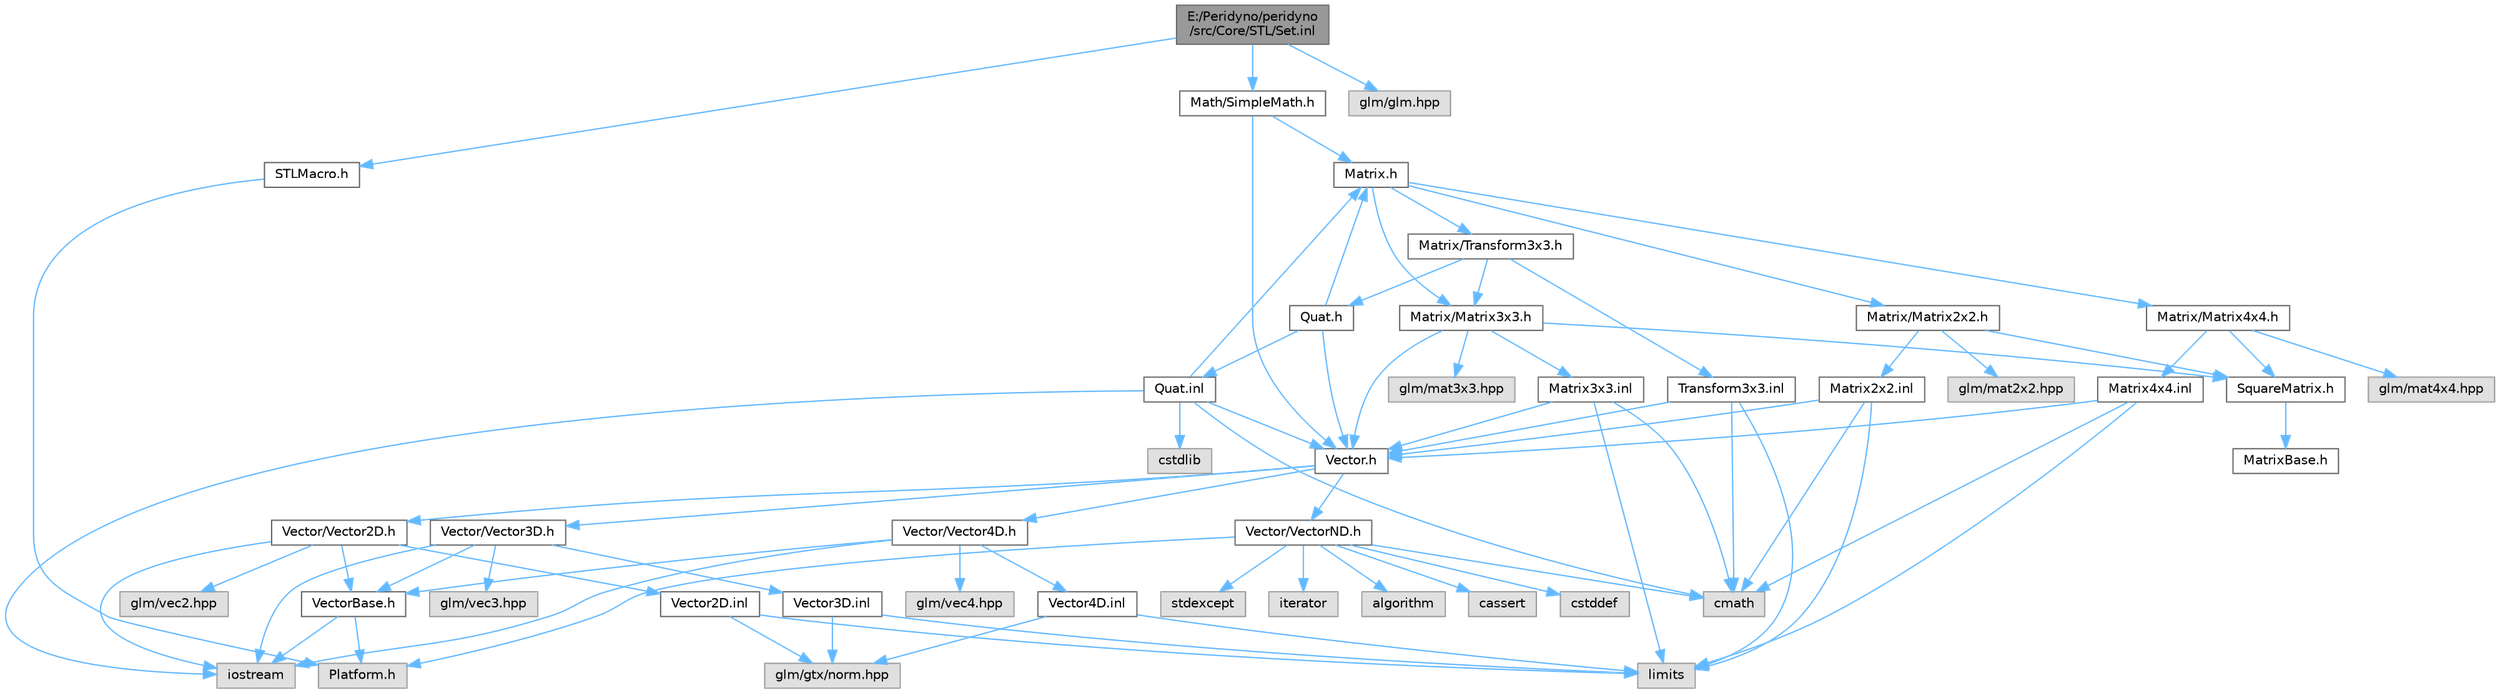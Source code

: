digraph "E:/Peridyno/peridyno/src/Core/STL/Set.inl"
{
 // LATEX_PDF_SIZE
  bgcolor="transparent";
  edge [fontname=Helvetica,fontsize=10,labelfontname=Helvetica,labelfontsize=10];
  node [fontname=Helvetica,fontsize=10,shape=box,height=0.2,width=0.4];
  Node1 [id="Node000001",label="E:/Peridyno/peridyno\l/src/Core/STL/Set.inl",height=0.2,width=0.4,color="gray40", fillcolor="grey60", style="filled", fontcolor="black",tooltip=" "];
  Node1 -> Node2 [id="edge1_Node000001_Node000002",color="steelblue1",style="solid",tooltip=" "];
  Node2 [id="Node000002",label="STLMacro.h",height=0.2,width=0.4,color="grey40", fillcolor="white", style="filled",URL="$_s_t_l_macro_8h.html",tooltip=" "];
  Node2 -> Node3 [id="edge2_Node000002_Node000003",color="steelblue1",style="solid",tooltip=" "];
  Node3 [id="Node000003",label="Platform.h",height=0.2,width=0.4,color="grey60", fillcolor="#E0E0E0", style="filled",tooltip=" "];
  Node1 -> Node4 [id="edge3_Node000001_Node000004",color="steelblue1",style="solid",tooltip=" "];
  Node4 [id="Node000004",label="Math/SimpleMath.h",height=0.2,width=0.4,color="grey40", fillcolor="white", style="filled",URL="$_simple_math_8h.html",tooltip=" "];
  Node4 -> Node5 [id="edge4_Node000004_Node000005",color="steelblue1",style="solid",tooltip=" "];
  Node5 [id="Node000005",label="Vector.h",height=0.2,width=0.4,color="grey40", fillcolor="white", style="filled",URL="$_vector_8h.html",tooltip=" "];
  Node5 -> Node6 [id="edge5_Node000005_Node000006",color="steelblue1",style="solid",tooltip=" "];
  Node6 [id="Node000006",label="Vector/Vector2D.h",height=0.2,width=0.4,color="grey40", fillcolor="white", style="filled",URL="$_vector2_d_8h.html",tooltip=" "];
  Node6 -> Node7 [id="edge6_Node000006_Node000007",color="steelblue1",style="solid",tooltip=" "];
  Node7 [id="Node000007",label="glm/vec2.hpp",height=0.2,width=0.4,color="grey60", fillcolor="#E0E0E0", style="filled",tooltip=" "];
  Node6 -> Node8 [id="edge7_Node000006_Node000008",color="steelblue1",style="solid",tooltip=" "];
  Node8 [id="Node000008",label="iostream",height=0.2,width=0.4,color="grey60", fillcolor="#E0E0E0", style="filled",tooltip=" "];
  Node6 -> Node9 [id="edge8_Node000006_Node000009",color="steelblue1",style="solid",tooltip=" "];
  Node9 [id="Node000009",label="VectorBase.h",height=0.2,width=0.4,color="grey40", fillcolor="white", style="filled",URL="$_vector_base_8h.html",tooltip=" "];
  Node9 -> Node8 [id="edge9_Node000009_Node000008",color="steelblue1",style="solid",tooltip=" "];
  Node9 -> Node3 [id="edge10_Node000009_Node000003",color="steelblue1",style="solid",tooltip=" "];
  Node6 -> Node10 [id="edge11_Node000006_Node000010",color="steelblue1",style="solid",tooltip=" "];
  Node10 [id="Node000010",label="Vector2D.inl",height=0.2,width=0.4,color="grey40", fillcolor="white", style="filled",URL="$_vector2_d_8inl.html",tooltip=" "];
  Node10 -> Node11 [id="edge12_Node000010_Node000011",color="steelblue1",style="solid",tooltip=" "];
  Node11 [id="Node000011",label="limits",height=0.2,width=0.4,color="grey60", fillcolor="#E0E0E0", style="filled",tooltip=" "];
  Node10 -> Node12 [id="edge13_Node000010_Node000012",color="steelblue1",style="solid",tooltip=" "];
  Node12 [id="Node000012",label="glm/gtx/norm.hpp",height=0.2,width=0.4,color="grey60", fillcolor="#E0E0E0", style="filled",tooltip=" "];
  Node5 -> Node13 [id="edge14_Node000005_Node000013",color="steelblue1",style="solid",tooltip=" "];
  Node13 [id="Node000013",label="Vector/Vector3D.h",height=0.2,width=0.4,color="grey40", fillcolor="white", style="filled",URL="$_vector3_d_8h.html",tooltip=" "];
  Node13 -> Node14 [id="edge15_Node000013_Node000014",color="steelblue1",style="solid",tooltip=" "];
  Node14 [id="Node000014",label="glm/vec3.hpp",height=0.2,width=0.4,color="grey60", fillcolor="#E0E0E0", style="filled",tooltip=" "];
  Node13 -> Node8 [id="edge16_Node000013_Node000008",color="steelblue1",style="solid",tooltip=" "];
  Node13 -> Node9 [id="edge17_Node000013_Node000009",color="steelblue1",style="solid",tooltip=" "];
  Node13 -> Node15 [id="edge18_Node000013_Node000015",color="steelblue1",style="solid",tooltip=" "];
  Node15 [id="Node000015",label="Vector3D.inl",height=0.2,width=0.4,color="grey40", fillcolor="white", style="filled",URL="$_vector3_d_8inl.html",tooltip=" "];
  Node15 -> Node11 [id="edge19_Node000015_Node000011",color="steelblue1",style="solid",tooltip=" "];
  Node15 -> Node12 [id="edge20_Node000015_Node000012",color="steelblue1",style="solid",tooltip=" "];
  Node5 -> Node16 [id="edge21_Node000005_Node000016",color="steelblue1",style="solid",tooltip=" "];
  Node16 [id="Node000016",label="Vector/Vector4D.h",height=0.2,width=0.4,color="grey40", fillcolor="white", style="filled",URL="$_vector4_d_8h.html",tooltip=" "];
  Node16 -> Node17 [id="edge22_Node000016_Node000017",color="steelblue1",style="solid",tooltip=" "];
  Node17 [id="Node000017",label="glm/vec4.hpp",height=0.2,width=0.4,color="grey60", fillcolor="#E0E0E0", style="filled",tooltip=" "];
  Node16 -> Node8 [id="edge23_Node000016_Node000008",color="steelblue1",style="solid",tooltip=" "];
  Node16 -> Node9 [id="edge24_Node000016_Node000009",color="steelblue1",style="solid",tooltip=" "];
  Node16 -> Node18 [id="edge25_Node000016_Node000018",color="steelblue1",style="solid",tooltip=" "];
  Node18 [id="Node000018",label="Vector4D.inl",height=0.2,width=0.4,color="grey40", fillcolor="white", style="filled",URL="$_vector4_d_8inl.html",tooltip=" "];
  Node18 -> Node11 [id="edge26_Node000018_Node000011",color="steelblue1",style="solid",tooltip=" "];
  Node18 -> Node12 [id="edge27_Node000018_Node000012",color="steelblue1",style="solid",tooltip=" "];
  Node5 -> Node19 [id="edge28_Node000005_Node000019",color="steelblue1",style="solid",tooltip=" "];
  Node19 [id="Node000019",label="Vector/VectorND.h",height=0.2,width=0.4,color="grey40", fillcolor="white", style="filled",URL="$_vector_n_d_8h.html",tooltip=" "];
  Node19 -> Node20 [id="edge29_Node000019_Node000020",color="steelblue1",style="solid",tooltip=" "];
  Node20 [id="Node000020",label="cstddef",height=0.2,width=0.4,color="grey60", fillcolor="#E0E0E0", style="filled",tooltip=" "];
  Node19 -> Node21 [id="edge30_Node000019_Node000021",color="steelblue1",style="solid",tooltip=" "];
  Node21 [id="Node000021",label="stdexcept",height=0.2,width=0.4,color="grey60", fillcolor="#E0E0E0", style="filled",tooltip=" "];
  Node19 -> Node22 [id="edge31_Node000019_Node000022",color="steelblue1",style="solid",tooltip=" "];
  Node22 [id="Node000022",label="iterator",height=0.2,width=0.4,color="grey60", fillcolor="#E0E0E0", style="filled",tooltip=" "];
  Node19 -> Node23 [id="edge32_Node000019_Node000023",color="steelblue1",style="solid",tooltip=" "];
  Node23 [id="Node000023",label="algorithm",height=0.2,width=0.4,color="grey60", fillcolor="#E0E0E0", style="filled",tooltip=" "];
  Node19 -> Node24 [id="edge33_Node000019_Node000024",color="steelblue1",style="solid",tooltip=" "];
  Node24 [id="Node000024",label="cmath",height=0.2,width=0.4,color="grey60", fillcolor="#E0E0E0", style="filled",tooltip=" "];
  Node19 -> Node25 [id="edge34_Node000019_Node000025",color="steelblue1",style="solid",tooltip=" "];
  Node25 [id="Node000025",label="cassert",height=0.2,width=0.4,color="grey60", fillcolor="#E0E0E0", style="filled",tooltip=" "];
  Node19 -> Node3 [id="edge35_Node000019_Node000003",color="steelblue1",style="solid",tooltip=" "];
  Node4 -> Node26 [id="edge36_Node000004_Node000026",color="steelblue1",style="solid",tooltip=" "];
  Node26 [id="Node000026",label="Matrix.h",height=0.2,width=0.4,color="grey40", fillcolor="white", style="filled",URL="$_matrix_8h.html",tooltip=" "];
  Node26 -> Node27 [id="edge37_Node000026_Node000027",color="steelblue1",style="solid",tooltip=" "];
  Node27 [id="Node000027",label="Matrix/Matrix2x2.h",height=0.2,width=0.4,color="grey40", fillcolor="white", style="filled",URL="$_matrix2x2_8h.html",tooltip=" "];
  Node27 -> Node28 [id="edge38_Node000027_Node000028",color="steelblue1",style="solid",tooltip=" "];
  Node28 [id="Node000028",label="glm/mat2x2.hpp",height=0.2,width=0.4,color="grey60", fillcolor="#E0E0E0", style="filled",tooltip=" "];
  Node27 -> Node29 [id="edge39_Node000027_Node000029",color="steelblue1",style="solid",tooltip=" "];
  Node29 [id="Node000029",label="SquareMatrix.h",height=0.2,width=0.4,color="grey40", fillcolor="white", style="filled",URL="$_square_matrix_8h.html",tooltip=" "];
  Node29 -> Node30 [id="edge40_Node000029_Node000030",color="steelblue1",style="solid",tooltip=" "];
  Node30 [id="Node000030",label="MatrixBase.h",height=0.2,width=0.4,color="grey40", fillcolor="white", style="filled",URL="$_matrix_base_8h.html",tooltip=" "];
  Node27 -> Node31 [id="edge41_Node000027_Node000031",color="steelblue1",style="solid",tooltip=" "];
  Node31 [id="Node000031",label="Matrix2x2.inl",height=0.2,width=0.4,color="grey40", fillcolor="white", style="filled",URL="$_matrix2x2_8inl.html",tooltip=" "];
  Node31 -> Node24 [id="edge42_Node000031_Node000024",color="steelblue1",style="solid",tooltip=" "];
  Node31 -> Node11 [id="edge43_Node000031_Node000011",color="steelblue1",style="solid",tooltip=" "];
  Node31 -> Node5 [id="edge44_Node000031_Node000005",color="steelblue1",style="solid",tooltip=" "];
  Node26 -> Node32 [id="edge45_Node000026_Node000032",color="steelblue1",style="solid",tooltip=" "];
  Node32 [id="Node000032",label="Matrix/Matrix3x3.h",height=0.2,width=0.4,color="grey40", fillcolor="white", style="filled",URL="$_matrix3x3_8h.html",tooltip=" "];
  Node32 -> Node33 [id="edge46_Node000032_Node000033",color="steelblue1",style="solid",tooltip=" "];
  Node33 [id="Node000033",label="glm/mat3x3.hpp",height=0.2,width=0.4,color="grey60", fillcolor="#E0E0E0", style="filled",tooltip=" "];
  Node32 -> Node5 [id="edge47_Node000032_Node000005",color="steelblue1",style="solid",tooltip=" "];
  Node32 -> Node29 [id="edge48_Node000032_Node000029",color="steelblue1",style="solid",tooltip=" "];
  Node32 -> Node34 [id="edge49_Node000032_Node000034",color="steelblue1",style="solid",tooltip=" "];
  Node34 [id="Node000034",label="Matrix3x3.inl",height=0.2,width=0.4,color="grey40", fillcolor="white", style="filled",URL="$_matrix3x3_8inl.html",tooltip=" "];
  Node34 -> Node24 [id="edge50_Node000034_Node000024",color="steelblue1",style="solid",tooltip=" "];
  Node34 -> Node11 [id="edge51_Node000034_Node000011",color="steelblue1",style="solid",tooltip=" "];
  Node34 -> Node5 [id="edge52_Node000034_Node000005",color="steelblue1",style="solid",tooltip=" "];
  Node26 -> Node35 [id="edge53_Node000026_Node000035",color="steelblue1",style="solid",tooltip=" "];
  Node35 [id="Node000035",label="Matrix/Matrix4x4.h",height=0.2,width=0.4,color="grey40", fillcolor="white", style="filled",URL="$_matrix4x4_8h.html",tooltip=" "];
  Node35 -> Node36 [id="edge54_Node000035_Node000036",color="steelblue1",style="solid",tooltip=" "];
  Node36 [id="Node000036",label="glm/mat4x4.hpp",height=0.2,width=0.4,color="grey60", fillcolor="#E0E0E0", style="filled",tooltip=" "];
  Node35 -> Node29 [id="edge55_Node000035_Node000029",color="steelblue1",style="solid",tooltip=" "];
  Node35 -> Node37 [id="edge56_Node000035_Node000037",color="steelblue1",style="solid",tooltip=" "];
  Node37 [id="Node000037",label="Matrix4x4.inl",height=0.2,width=0.4,color="grey40", fillcolor="white", style="filled",URL="$_matrix4x4_8inl.html",tooltip=" "];
  Node37 -> Node24 [id="edge57_Node000037_Node000024",color="steelblue1",style="solid",tooltip=" "];
  Node37 -> Node11 [id="edge58_Node000037_Node000011",color="steelblue1",style="solid",tooltip=" "];
  Node37 -> Node5 [id="edge59_Node000037_Node000005",color="steelblue1",style="solid",tooltip=" "];
  Node26 -> Node38 [id="edge60_Node000026_Node000038",color="steelblue1",style="solid",tooltip=" "];
  Node38 [id="Node000038",label="Matrix/Transform3x3.h",height=0.2,width=0.4,color="grey40", fillcolor="white", style="filled",URL="$_transform3x3_8h.html",tooltip=" "];
  Node38 -> Node39 [id="edge61_Node000038_Node000039",color="steelblue1",style="solid",tooltip=" "];
  Node39 [id="Node000039",label="Quat.h",height=0.2,width=0.4,color="grey40", fillcolor="white", style="filled",URL="$_quat_8h.html",tooltip="Implementation of quaternion."];
  Node39 -> Node5 [id="edge62_Node000039_Node000005",color="steelblue1",style="solid",tooltip=" "];
  Node39 -> Node26 [id="edge63_Node000039_Node000026",color="steelblue1",style="solid",tooltip=" "];
  Node39 -> Node40 [id="edge64_Node000039_Node000040",color="steelblue1",style="solid",tooltip=" "];
  Node40 [id="Node000040",label="Quat.inl",height=0.2,width=0.4,color="grey40", fillcolor="white", style="filled",URL="$_quat_8inl.html",tooltip=" "];
  Node40 -> Node24 [id="edge65_Node000040_Node000024",color="steelblue1",style="solid",tooltip=" "];
  Node40 -> Node41 [id="edge66_Node000040_Node000041",color="steelblue1",style="solid",tooltip=" "];
  Node41 [id="Node000041",label="cstdlib",height=0.2,width=0.4,color="grey60", fillcolor="#E0E0E0", style="filled",tooltip=" "];
  Node40 -> Node8 [id="edge67_Node000040_Node000008",color="steelblue1",style="solid",tooltip=" "];
  Node40 -> Node5 [id="edge68_Node000040_Node000005",color="steelblue1",style="solid",tooltip=" "];
  Node40 -> Node26 [id="edge69_Node000040_Node000026",color="steelblue1",style="solid",tooltip=" "];
  Node38 -> Node32 [id="edge70_Node000038_Node000032",color="steelblue1",style="solid",tooltip=" "];
  Node38 -> Node42 [id="edge71_Node000038_Node000042",color="steelblue1",style="solid",tooltip=" "];
  Node42 [id="Node000042",label="Transform3x3.inl",height=0.2,width=0.4,color="grey40", fillcolor="white", style="filled",URL="$_transform3x3_8inl.html",tooltip=" "];
  Node42 -> Node24 [id="edge72_Node000042_Node000024",color="steelblue1",style="solid",tooltip=" "];
  Node42 -> Node11 [id="edge73_Node000042_Node000011",color="steelblue1",style="solid",tooltip=" "];
  Node42 -> Node5 [id="edge74_Node000042_Node000005",color="steelblue1",style="solid",tooltip=" "];
  Node1 -> Node43 [id="edge75_Node000001_Node000043",color="steelblue1",style="solid",tooltip=" "];
  Node43 [id="Node000043",label="glm/glm.hpp",height=0.2,width=0.4,color="grey60", fillcolor="#E0E0E0", style="filled",tooltip=" "];
}
